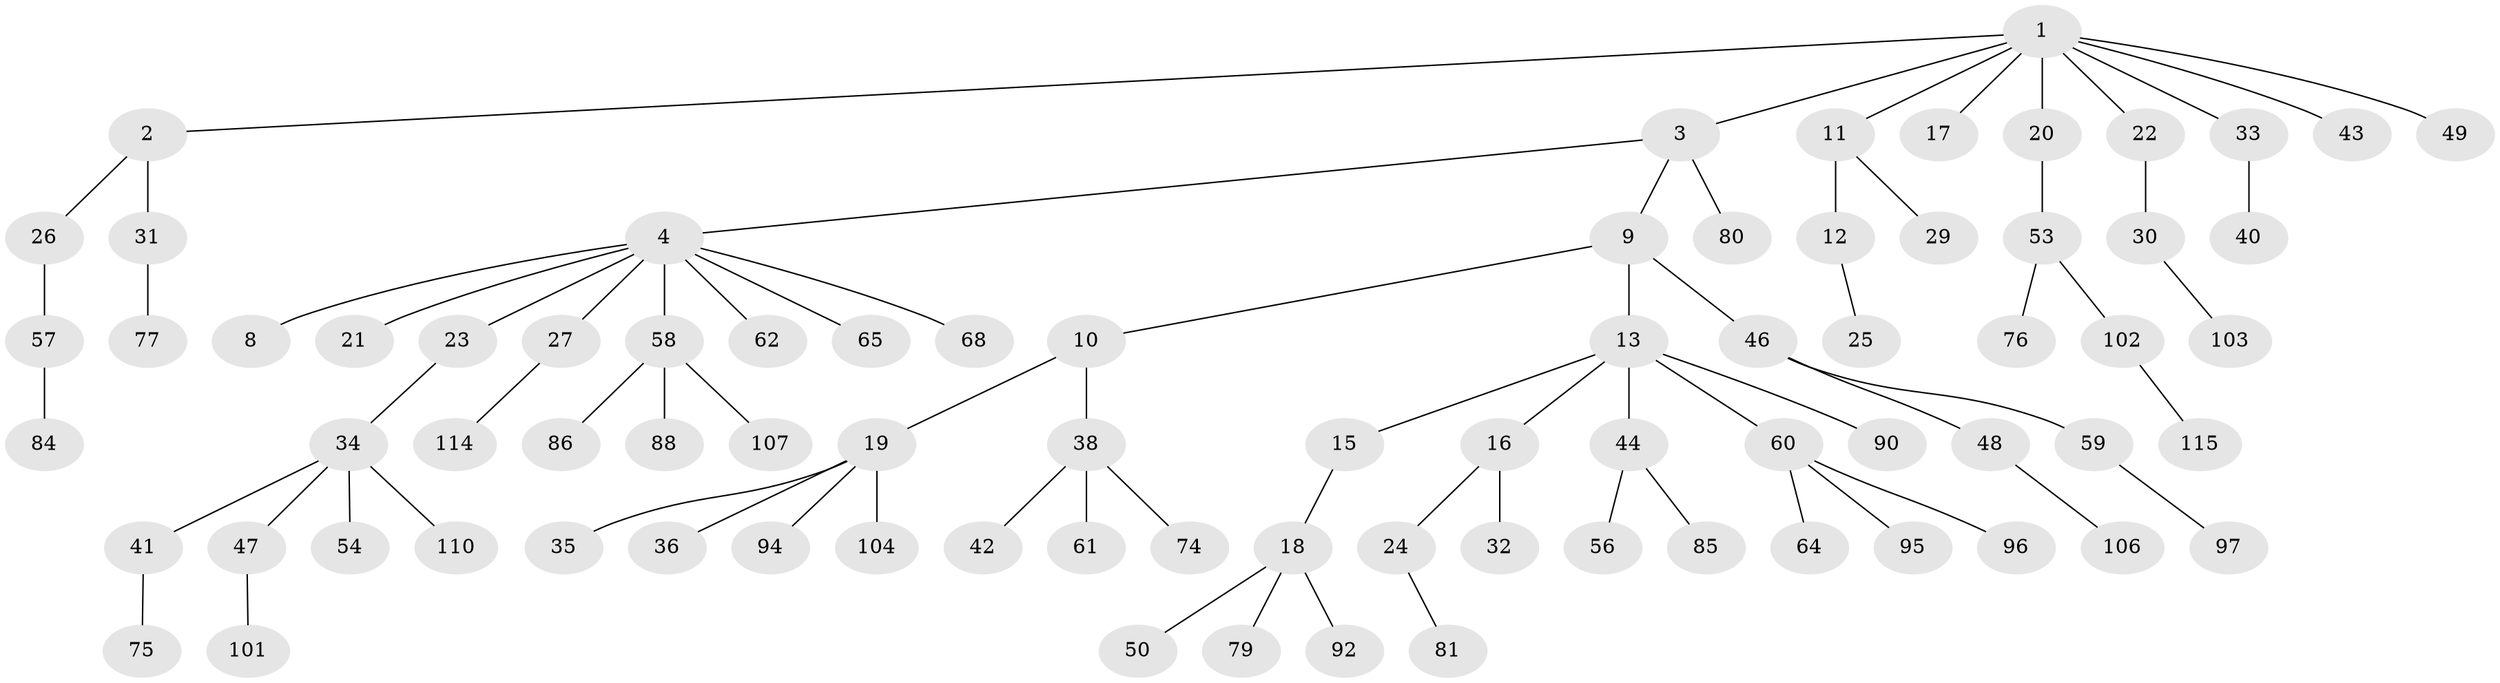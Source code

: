 // original degree distribution, {6: 0.02608695652173913, 3: 0.10434782608695652, 4: 0.034782608695652174, 2: 0.22608695652173913, 5: 0.0782608695652174, 1: 0.5304347826086957}
// Generated by graph-tools (version 1.1) at 2025/11/02/27/25 16:11:27]
// undirected, 80 vertices, 79 edges
graph export_dot {
graph [start="1"]
  node [color=gray90,style=filled];
  1 [super="+7"];
  2 [super="+5"];
  3;
  4 [super="+6"];
  8;
  9 [super="+83"];
  10 [super="+14"];
  11 [super="+98"];
  12 [super="+93"];
  13 [super="+45"];
  15 [super="+99"];
  16 [super="+66"];
  17;
  18 [super="+78"];
  19 [super="+89"];
  20;
  21;
  22 [super="+28"];
  23;
  24 [super="+52"];
  25;
  26 [super="+71"];
  27 [super="+108"];
  29;
  30 [super="+51"];
  31;
  32 [super="+63"];
  33;
  34 [super="+39"];
  35 [super="+37"];
  36;
  38 [super="+69"];
  40;
  41 [super="+87"];
  42;
  43;
  44 [super="+55"];
  46 [super="+73"];
  47 [super="+100"];
  48;
  49;
  50;
  53;
  54;
  56;
  57;
  58 [super="+70"];
  59 [super="+72"];
  60 [super="+67"];
  61;
  62;
  64 [super="+91"];
  65;
  68;
  74;
  75;
  76;
  77;
  79;
  80 [super="+82"];
  81;
  84 [super="+105"];
  85;
  86;
  88;
  90;
  92 [super="+112"];
  94;
  95;
  96 [super="+113"];
  97;
  101;
  102;
  103;
  104 [super="+109"];
  106;
  107;
  110 [super="+111"];
  114;
  115;
  1 -- 2;
  1 -- 3;
  1 -- 11;
  1 -- 22;
  1 -- 43;
  1 -- 17;
  1 -- 49;
  1 -- 20;
  1 -- 33;
  2 -- 31;
  2 -- 26;
  3 -- 4;
  3 -- 9;
  3 -- 80;
  4 -- 8;
  4 -- 23;
  4 -- 27;
  4 -- 62;
  4 -- 65;
  4 -- 68;
  4 -- 21;
  4 -- 58;
  9 -- 10;
  9 -- 13;
  9 -- 46;
  10 -- 19;
  10 -- 38;
  11 -- 12;
  11 -- 29;
  12 -- 25;
  13 -- 15;
  13 -- 16;
  13 -- 44;
  13 -- 90;
  13 -- 60;
  15 -- 18;
  16 -- 24;
  16 -- 32;
  18 -- 50;
  18 -- 79;
  18 -- 92;
  19 -- 35;
  19 -- 36;
  19 -- 94;
  19 -- 104;
  20 -- 53;
  22 -- 30;
  23 -- 34;
  24 -- 81;
  26 -- 57;
  27 -- 114;
  30 -- 103;
  31 -- 77;
  33 -- 40;
  34 -- 41;
  34 -- 47;
  34 -- 54;
  34 -- 110;
  38 -- 42;
  38 -- 61;
  38 -- 74;
  41 -- 75;
  44 -- 85;
  44 -- 56;
  46 -- 48;
  46 -- 59;
  47 -- 101;
  48 -- 106;
  53 -- 76;
  53 -- 102;
  57 -- 84;
  58 -- 86;
  58 -- 88;
  58 -- 107;
  59 -- 97;
  60 -- 64;
  60 -- 95;
  60 -- 96;
  102 -- 115;
}
